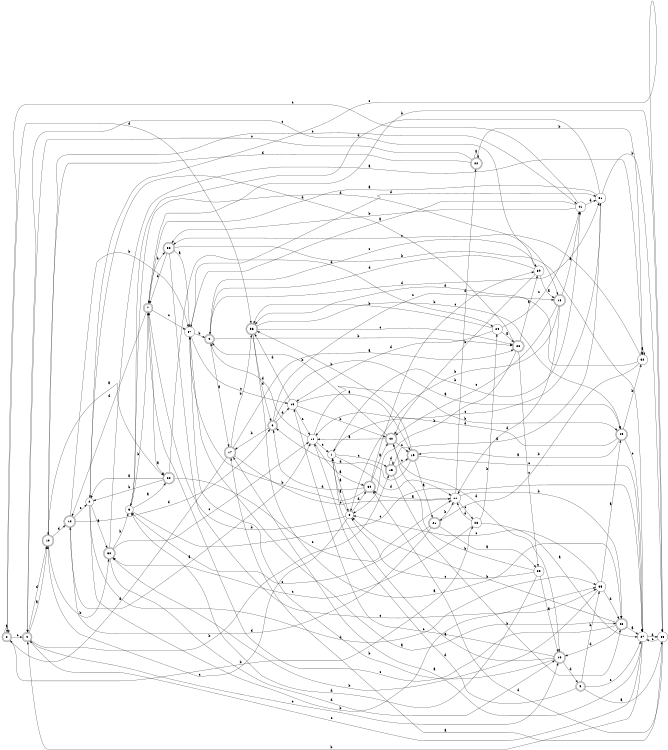 digraph n34_2 {
__start0 [label="" shape="none"];

rankdir=LR;
size="8,5";

s0 [style="rounded,filled", color="black", fillcolor="white" shape="doublecircle", label="0"];
s1 [style="filled", color="black", fillcolor="white" shape="circle", label="1"];
s2 [style="filled", color="black", fillcolor="white" shape="circle", label="2"];
s3 [style="filled", color="black", fillcolor="white" shape="circle", label="3"];
s4 [style="rounded,filled", color="black", fillcolor="white" shape="doublecircle", label="4"];
s5 [style="rounded,filled", color="black", fillcolor="white" shape="doublecircle", label="5"];
s6 [style="rounded,filled", color="black", fillcolor="white" shape="doublecircle", label="6"];
s7 [style="rounded,filled", color="black", fillcolor="white" shape="doublecircle", label="7"];
s8 [style="filled", color="black", fillcolor="white" shape="circle", label="8"];
s9 [style="rounded,filled", color="black", fillcolor="white" shape="doublecircle", label="9"];
s10 [style="rounded,filled", color="black", fillcolor="white" shape="doublecircle", label="10"];
s11 [style="filled", color="black", fillcolor="white" shape="circle", label="11"];
s12 [style="rounded,filled", color="black", fillcolor="white" shape="doublecircle", label="12"];
s13 [style="filled", color="black", fillcolor="white" shape="circle", label="13"];
s14 [style="filled", color="black", fillcolor="white" shape="circle", label="14"];
s15 [style="rounded,filled", color="black", fillcolor="white" shape="doublecircle", label="15"];
s16 [style="rounded,filled", color="black", fillcolor="white" shape="doublecircle", label="16"];
s17 [style="rounded,filled", color="black", fillcolor="white" shape="doublecircle", label="17"];
s18 [style="rounded,filled", color="black", fillcolor="white" shape="doublecircle", label="18"];
s19 [style="rounded,filled", color="black", fillcolor="white" shape="doublecircle", label="19"];
s20 [style="rounded,filled", color="black", fillcolor="white" shape="doublecircle", label="20"];
s21 [style="rounded,filled", color="black", fillcolor="white" shape="doublecircle", label="21"];
s22 [style="rounded,filled", color="black", fillcolor="white" shape="doublecircle", label="22"];
s23 [style="rounded,filled", color="black", fillcolor="white" shape="doublecircle", label="23"];
s24 [style="filled", color="black", fillcolor="white" shape="circle", label="24"];
s25 [style="filled", color="black", fillcolor="white" shape="circle", label="25"];
s26 [style="rounded,filled", color="black", fillcolor="white" shape="doublecircle", label="26"];
s27 [style="filled", color="black", fillcolor="white" shape="circle", label="27"];
s28 [style="filled", color="black", fillcolor="white" shape="circle", label="28"];
s29 [style="rounded,filled", color="black", fillcolor="white" shape="doublecircle", label="29"];
s30 [style="rounded,filled", color="black", fillcolor="white" shape="doublecircle", label="30"];
s31 [style="filled", color="black", fillcolor="white" shape="circle", label="31"];
s32 [style="filled", color="black", fillcolor="white" shape="circle", label="32"];
s33 [style="filled", color="black", fillcolor="white" shape="circle", label="33"];
s34 [style="rounded,filled", color="black", fillcolor="white" shape="doublecircle", label="34"];
s35 [style="filled", color="black", fillcolor="white" shape="circle", label="35"];
s36 [style="rounded,filled", color="black", fillcolor="white" shape="doublecircle", label="36"];
s37 [style="filled", color="black", fillcolor="white" shape="circle", label="37"];
s38 [style="rounded,filled", color="black", fillcolor="white" shape="doublecircle", label="38"];
s39 [style="filled", color="black", fillcolor="white" shape="circle", label="39"];
s40 [style="rounded,filled", color="black", fillcolor="white" shape="doublecircle", label="40"];
s41 [style="filled", color="black", fillcolor="white" shape="circle", label="41"];
s0 -> s0 [label="a"];
s0 -> s28 [label="b"];
s0 -> s4 [label="c"];
s0 -> s36 [label="d"];
s1 -> s8 [label="a"];
s1 -> s41 [label="b"];
s1 -> s15 [label="c"];
s1 -> s11 [label="d"];
s2 -> s30 [label="a"];
s2 -> s35 [label="b"];
s2 -> s33 [label="c"];
s2 -> s35 [label="d"];
s3 -> s20 [label="a"];
s3 -> s7 [label="b"];
s3 -> s27 [label="c"];
s3 -> s18 [label="d"];
s4 -> s10 [label="a"];
s4 -> s15 [label="b"];
s4 -> s16 [label="c"];
s4 -> s10 [label="d"];
s5 -> s33 [label="a"];
s5 -> s35 [label="b"];
s5 -> s27 [label="c"];
s5 -> s14 [label="d"];
s6 -> s29 [label="a"];
s6 -> s17 [label="b"];
s6 -> s18 [label="c"];
s6 -> s13 [label="d"];
s7 -> s20 [label="a"];
s7 -> s38 [label="b"];
s7 -> s37 [label="c"];
s7 -> s12 [label="d"];
s8 -> s1 [label="a"];
s8 -> s7 [label="b"];
s8 -> s10 [label="c"];
s8 -> s34 [label="d"];
s9 -> s17 [label="a"];
s9 -> s26 [label="b"];
s9 -> s39 [label="c"];
s9 -> s31 [label="d"];
s10 -> s20 [label="a"];
s10 -> s30 [label="b"];
s10 -> s41 [label="c"];
s10 -> s12 [label="d"];
s11 -> s34 [label="a"];
s11 -> s23 [label="b"];
s11 -> s28 [label="c"];
s11 -> s22 [label="d"];
s12 -> s14 [label="a"];
s12 -> s37 [label="b"];
s12 -> s2 [label="c"];
s12 -> s6 [label="d"];
s13 -> s19 [label="a"];
s13 -> s40 [label="b"];
s13 -> s14 [label="c"];
s13 -> s36 [label="d"];
s14 -> s34 [label="a"];
s14 -> s29 [label="b"];
s14 -> s1 [label="c"];
s14 -> s9 [label="d"];
s15 -> s31 [label="a"];
s15 -> s23 [label="b"];
s15 -> s19 [label="c"];
s15 -> s15 [label="d"];
s16 -> s1 [label="a"];
s16 -> s37 [label="b"];
s16 -> s13 [label="c"];
s16 -> s5 [label="d"];
s17 -> s26 [label="a"];
s17 -> s36 [label="b"];
s17 -> s11 [label="c"];
s17 -> s0 [label="d"];
s18 -> s41 [label="a"];
s18 -> s8 [label="b"];
s18 -> s40 [label="c"];
s18 -> s11 [label="d"];
s19 -> s21 [label="a"];
s19 -> s36 [label="b"];
s19 -> s27 [label="c"];
s19 -> s6 [label="d"];
s20 -> s2 [label="a"];
s20 -> s2 [label="b"];
s20 -> s11 [label="c"];
s20 -> s24 [label="d"];
s21 -> s25 [label="a"];
s21 -> s11 [label="b"];
s21 -> s3 [label="c"];
s21 -> s12 [label="d"];
s22 -> s22 [label="a"];
s22 -> s32 [label="b"];
s22 -> s4 [label="c"];
s22 -> s10 [label="d"];
s23 -> s27 [label="a"];
s23 -> s8 [label="b"];
s23 -> s7 [label="c"];
s23 -> s16 [label="d"];
s24 -> s26 [label="a"];
s24 -> s36 [label="b"];
s24 -> s41 [label="c"];
s24 -> s13 [label="d"];
s25 -> s16 [label="a"];
s25 -> s40 [label="b"];
s25 -> s8 [label="c"];
s25 -> s3 [label="d"];
s26 -> s39 [label="a"];
s26 -> s8 [label="b"];
s26 -> s25 [label="c"];
s26 -> s2 [label="d"];
s27 -> s17 [label="a"];
s27 -> s4 [label="b"];
s27 -> s4 [label="c"];
s27 -> s33 [label="d"];
s28 -> s27 [label="a"];
s28 -> s24 [label="b"];
s28 -> s30 [label="c"];
s28 -> s11 [label="d"];
s29 -> s19 [label="a"];
s29 -> s32 [label="b"];
s29 -> s27 [label="c"];
s29 -> s14 [label="d"];
s30 -> s32 [label="a"];
s30 -> s3 [label="b"];
s30 -> s14 [label="c"];
s30 -> s16 [label="d"];
s31 -> s7 [label="a"];
s31 -> s33 [label="b"];
s31 -> s1 [label="c"];
s31 -> s3 [label="d"];
s32 -> s32 [label="a"];
s32 -> s21 [label="b"];
s32 -> s38 [label="c"];
s32 -> s36 [label="d"];
s33 -> s17 [label="a"];
s33 -> s7 [label="b"];
s33 -> s27 [label="c"];
s33 -> s34 [label="d"];
s34 -> s40 [label="a"];
s34 -> s37 [label="b"];
s34 -> s39 [label="c"];
s34 -> s6 [label="d"];
s35 -> s29 [label="a"];
s35 -> s30 [label="b"];
s35 -> s8 [label="c"];
s35 -> s23 [label="d"];
s36 -> s23 [label="a"];
s36 -> s29 [label="b"];
s36 -> s26 [label="c"];
s36 -> s6 [label="d"];
s37 -> s23 [label="a"];
s37 -> s9 [label="b"];
s37 -> s13 [label="c"];
s37 -> s31 [label="d"];
s38 -> s37 [label="a"];
s38 -> s27 [label="b"];
s38 -> s35 [label="c"];
s38 -> s7 [label="d"];
s39 -> s18 [label="a"];
s39 -> s40 [label="b"];
s39 -> s4 [label="c"];
s39 -> s9 [label="d"];
s40 -> s14 [label="a"];
s40 -> s9 [label="b"];
s40 -> s19 [label="c"];
s40 -> s16 [label="d"];
s41 -> s37 [label="a"];
s41 -> s38 [label="b"];
s41 -> s0 [label="c"];
s41 -> s31 [label="d"];

}